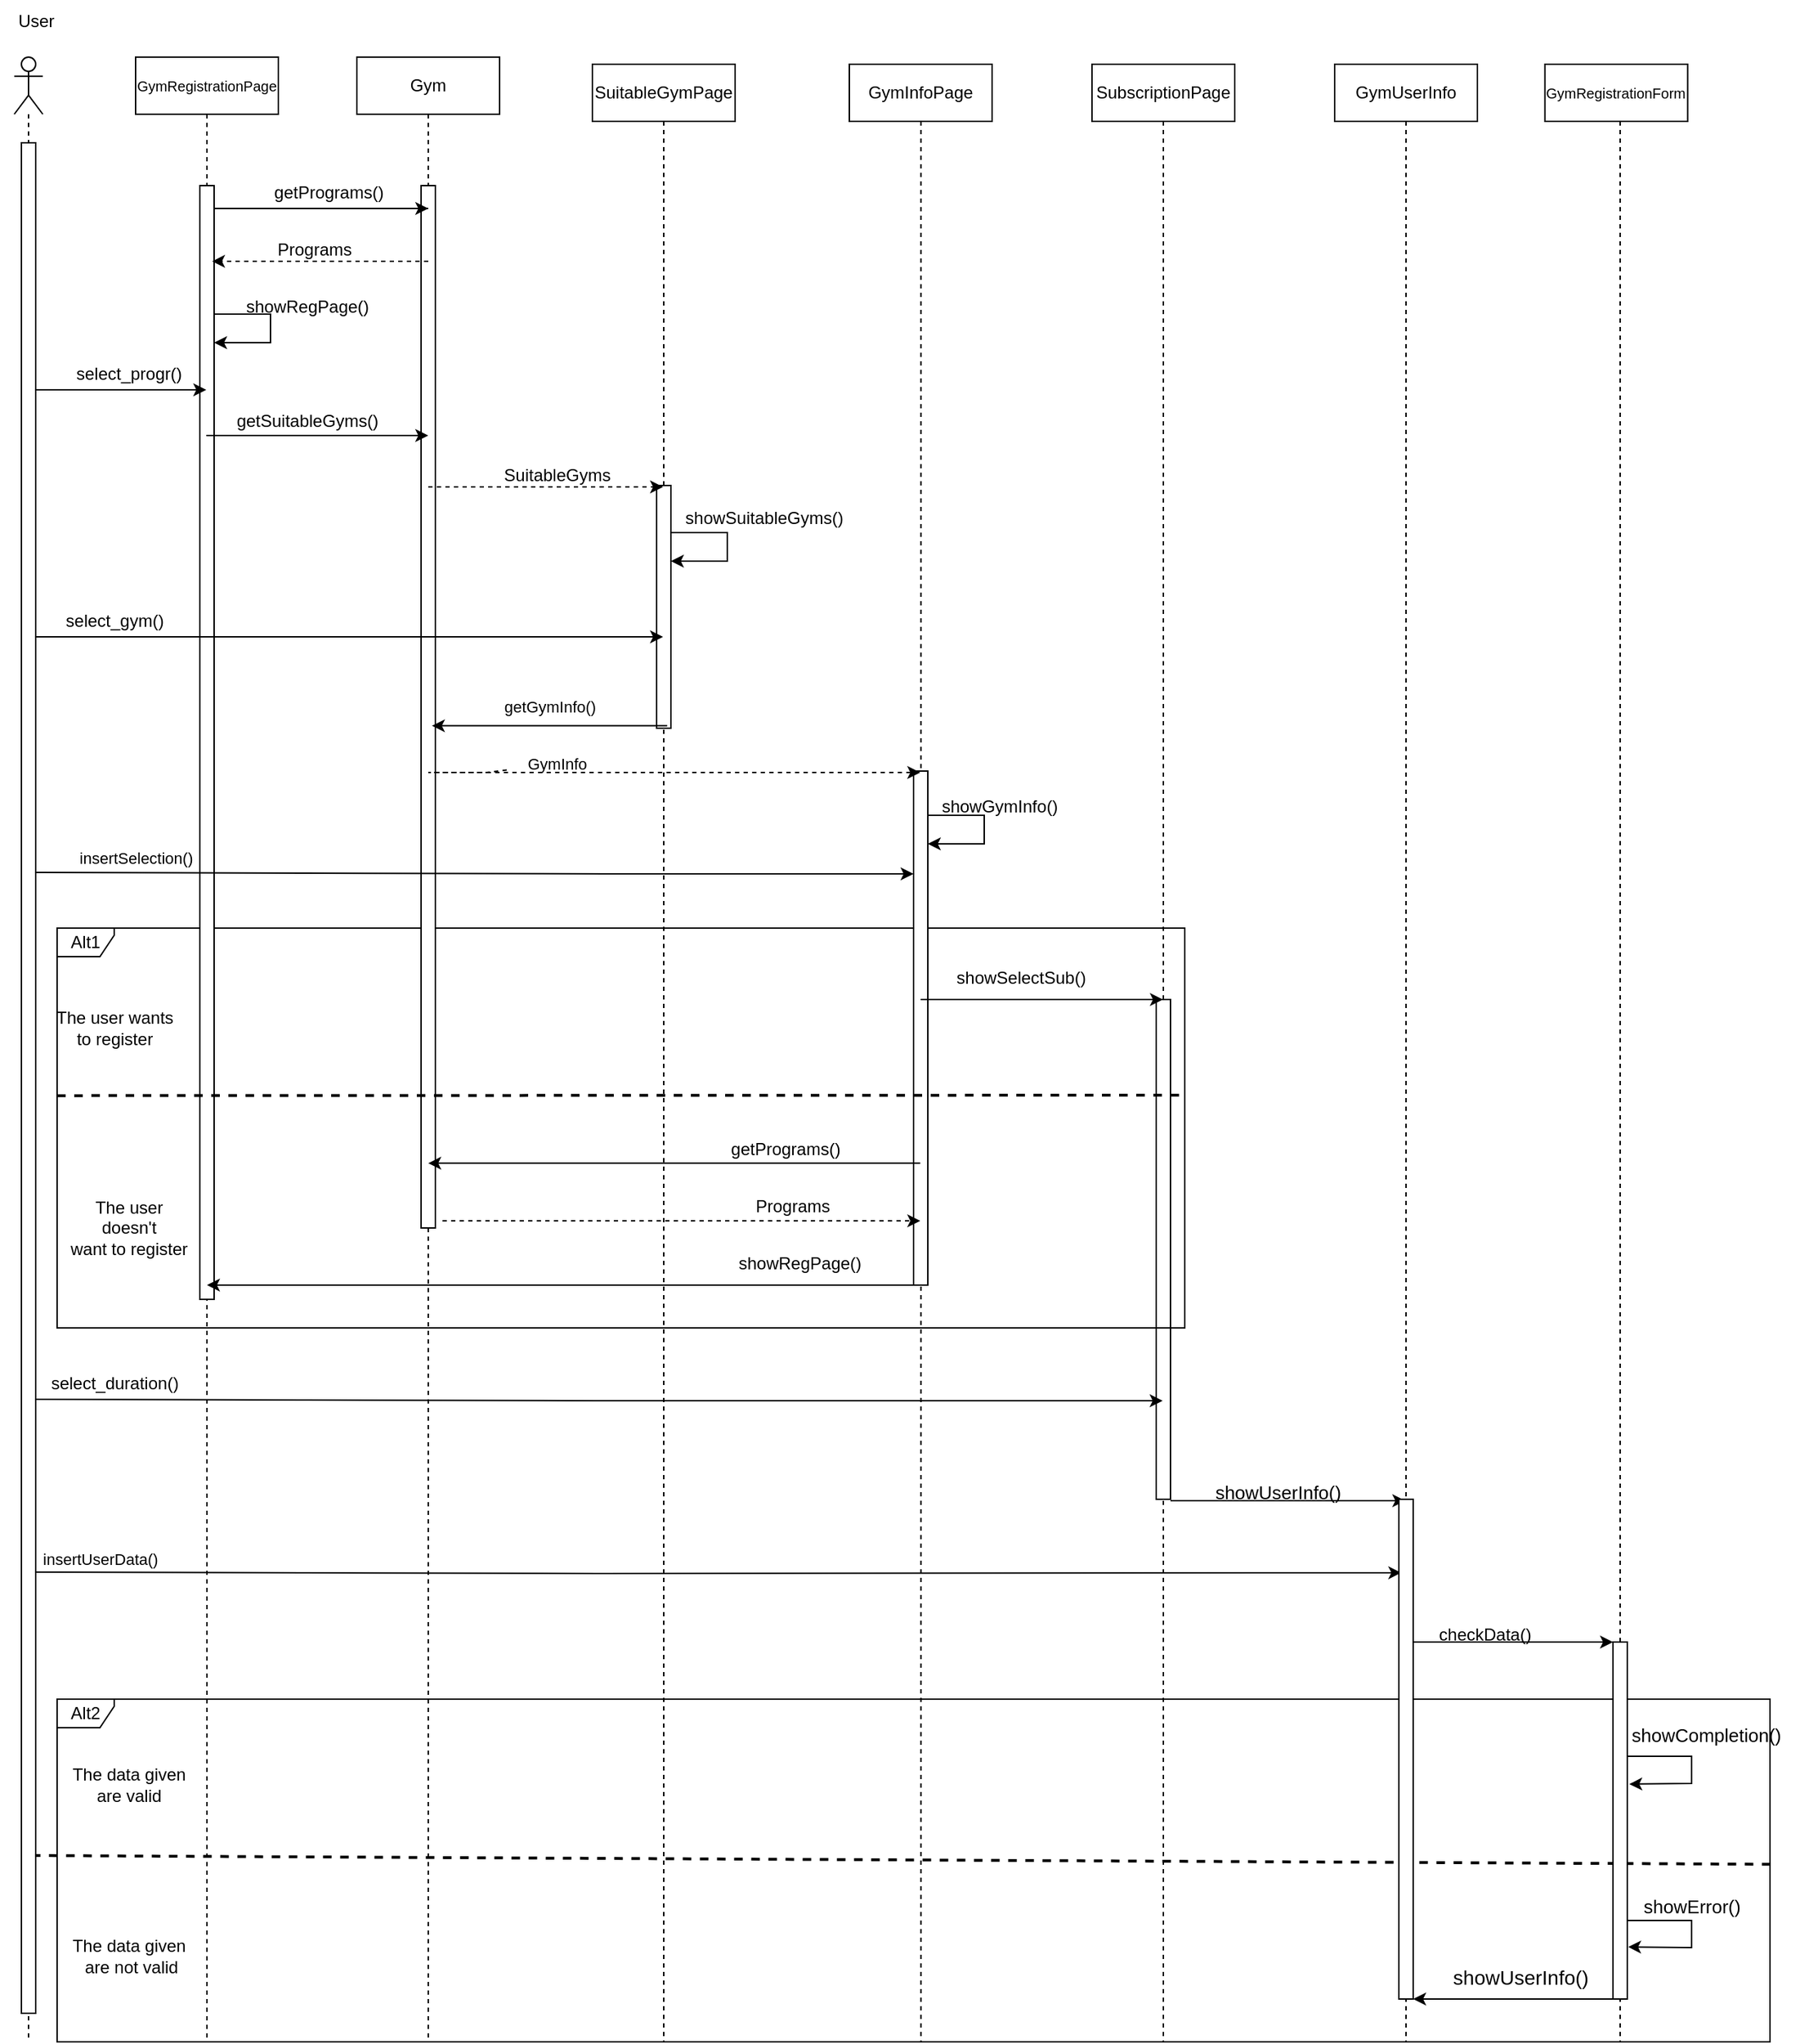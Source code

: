 <mxfile version="21.3.5" type="device">
  <diagram name="Σελίδα-1" id="bnlR6SahmsRWUH3v-4KW">
    <mxGraphModel dx="1457" dy="783" grid="1" gridSize="10" guides="1" tooltips="1" connect="1" arrows="1" fold="1" page="1" pageScale="1" pageWidth="1169" pageHeight="1654" math="0" shadow="0">
      <root>
        <mxCell id="0" />
        <mxCell id="1" parent="0" />
        <mxCell id="4nMGlKhWPUo4mE3yYb9U-2" value="" style="shape=umlLifeline;perimeter=lifelinePerimeter;whiteSpace=wrap;html=1;container=1;dropTarget=0;collapsible=0;recursiveResize=0;outlineConnect=0;portConstraint=eastwest;newEdgeStyle={&quot;edgeStyle&quot;:&quot;elbowEdgeStyle&quot;,&quot;elbow&quot;:&quot;vertical&quot;,&quot;curved&quot;:0,&quot;rounded&quot;:0};participant=umlBoundary;" parent="1" vertex="1">
          <mxGeometry x="790" y="265" width="50" height="1385" as="geometry" />
        </mxCell>
        <mxCell id="_HtZvy6H4poGQE2jAPsX-6" value="" style="html=1;points=[];perimeter=orthogonalPerimeter;" parent="1" vertex="1">
          <mxGeometry x="810" y="920" width="10" height="350" as="geometry" />
        </mxCell>
        <mxCell id="nyDjOfrzS_PwR3EFZTjZ-3" value="" style="shape=umlLifeline;perimeter=lifelinePerimeter;whiteSpace=wrap;html=1;container=1;dropTarget=0;collapsible=0;recursiveResize=0;outlineConnect=0;portConstraint=eastwest;newEdgeStyle={&quot;edgeStyle&quot;:&quot;elbowEdgeStyle&quot;,&quot;elbow&quot;:&quot;vertical&quot;,&quot;curved&quot;:0,&quot;rounded&quot;:0};participant=umlBoundary;" parent="1" vertex="1">
          <mxGeometry x="620.19" y="265" width="50" height="1385" as="geometry" />
        </mxCell>
        <mxCell id="4nMGlKhWPUo4mE3yYb9U-44" value="Alt1" style="shape=umlFrame;whiteSpace=wrap;html=1;pointerEvents=0;width=40;height=20;" parent="1" vertex="1">
          <mxGeometry x="40" y="870" width="790" height="280" as="geometry" />
        </mxCell>
        <mxCell id="_HtZvy6H4poGQE2jAPsX-5" value="" style="html=1;points=[];perimeter=orthogonalPerimeter;" parent="1" vertex="1">
          <mxGeometry x="640" y="760" width="10" height="360" as="geometry" />
        </mxCell>
        <mxCell id="nyDjOfrzS_PwR3EFZTjZ-5" value="" style="shape=umlLifeline;perimeter=lifelinePerimeter;whiteSpace=wrap;html=1;container=1;dropTarget=0;collapsible=0;recursiveResize=0;outlineConnect=0;portConstraint=eastwest;newEdgeStyle={&quot;edgeStyle&quot;:&quot;elbowEdgeStyle&quot;,&quot;elbow&quot;:&quot;vertical&quot;,&quot;curved&quot;:0,&quot;rounded&quot;:0};participant=umlBoundary;" parent="1" vertex="1">
          <mxGeometry x="120" y="260" width="50" height="1390" as="geometry" />
        </mxCell>
        <mxCell id="_HtZvy6H4poGQE2jAPsX-2" value="" style="html=1;points=[];perimeter=orthogonalPerimeter;" parent="1" vertex="1">
          <mxGeometry x="140" y="350" width="10" height="780" as="geometry" />
        </mxCell>
        <mxCell id="nyDjOfrzS_PwR3EFZTjZ-4" value="" style="shape=umlLifeline;perimeter=lifelinePerimeter;whiteSpace=wrap;html=1;container=1;dropTarget=0;collapsible=0;recursiveResize=0;outlineConnect=0;portConstraint=eastwest;newEdgeStyle={&quot;edgeStyle&quot;:&quot;elbowEdgeStyle&quot;,&quot;elbow&quot;:&quot;vertical&quot;,&quot;curved&quot;:0,&quot;rounded&quot;:0};participant=umlBoundary;" parent="1" vertex="1">
          <mxGeometry x="440" y="265" width="50" height="1385" as="geometry" />
        </mxCell>
        <mxCell id="_HtZvy6H4poGQE2jAPsX-4" value="" style="html=1;points=[];perimeter=orthogonalPerimeter;" parent="1" vertex="1">
          <mxGeometry x="460" y="560" width="10" height="170" as="geometry" />
        </mxCell>
        <mxCell id="nyDjOfrzS_PwR3EFZTjZ-8" value="" style="shape=umlLifeline;perimeter=lifelinePerimeter;whiteSpace=wrap;html=1;container=1;dropTarget=0;collapsible=0;recursiveResize=0;outlineConnect=0;portConstraint=eastwest;newEdgeStyle={&quot;edgeStyle&quot;:&quot;elbowEdgeStyle&quot;,&quot;elbow&quot;:&quot;vertical&quot;,&quot;curved&quot;:0,&quot;rounded&quot;:0};participant=umlEntity;" parent="1" vertex="1">
          <mxGeometry x="280" y="260" width="40" height="1390" as="geometry" />
        </mxCell>
        <mxCell id="_HtZvy6H4poGQE2jAPsX-3" value="" style="html=1;points=[];perimeter=orthogonalPerimeter;" parent="1" vertex="1">
          <mxGeometry x="295" y="350" width="10" height="730" as="geometry" />
        </mxCell>
        <mxCell id="nyDjOfrzS_PwR3EFZTjZ-1" value="" style="shape=umlLifeline;perimeter=lifelinePerimeter;whiteSpace=wrap;html=1;container=1;dropTarget=0;collapsible=0;recursiveResize=0;outlineConnect=0;portConstraint=eastwest;newEdgeStyle={&quot;edgeStyle&quot;:&quot;elbowEdgeStyle&quot;,&quot;elbow&quot;:&quot;vertical&quot;,&quot;curved&quot;:0,&quot;rounded&quot;:0};participant=umlActor;" parent="1" vertex="1">
          <mxGeometry x="10" y="260" width="20" height="1390" as="geometry" />
        </mxCell>
        <mxCell id="nyDjOfrzS_PwR3EFZTjZ-2" value="" style="shape=umlLifeline;perimeter=lifelinePerimeter;whiteSpace=wrap;html=1;container=1;dropTarget=0;collapsible=0;recursiveResize=0;outlineConnect=0;portConstraint=eastwest;newEdgeStyle={&quot;edgeStyle&quot;:&quot;elbowEdgeStyle&quot;,&quot;elbow&quot;:&quot;vertical&quot;,&quot;curved&quot;:0,&quot;rounded&quot;:0};participant=umlBoundary;" parent="1" vertex="1">
          <mxGeometry x="960" y="265" width="50" height="1385" as="geometry" />
        </mxCell>
        <mxCell id="4nMGlKhWPUo4mE3yYb9U-8" value="User" style="text;html=1;align=center;verticalAlign=middle;resizable=0;points=[];autosize=1;strokeColor=none;fillColor=none;" parent="1" vertex="1">
          <mxGeometry y="220" width="50" height="30" as="geometry" />
        </mxCell>
        <mxCell id="4nMGlKhWPUo4mE3yYb9U-10" value="" style="endArrow=classic;html=1;rounded=0;" parent="1" source="nyDjOfrzS_PwR3EFZTjZ-3" target="nyDjOfrzS_PwR3EFZTjZ-8" edge="1">
          <mxGeometry width="50" height="50" relative="1" as="geometry">
            <mxPoint x="635.19" y="1034.66" as="sourcePoint" />
            <mxPoint x="300" y="1030" as="targetPoint" />
            <Array as="points">
              <mxPoint x="546.19" y="1034.66" />
              <mxPoint x="566.19" y="1034.66" />
            </Array>
          </mxGeometry>
        </mxCell>
        <mxCell id="4nMGlKhWPUo4mE3yYb9U-17" value="getPrograms()" style="text;html=1;align=center;verticalAlign=middle;resizable=0;points=[];autosize=1;strokeColor=none;fillColor=none;" parent="1" vertex="1">
          <mxGeometry x="500" y="1010" width="100" height="30" as="geometry" />
        </mxCell>
        <mxCell id="4nMGlKhWPUo4mE3yYb9U-19" value="" style="endArrow=classic;html=1;rounded=0;dashed=1;" parent="1" edge="1" target="nyDjOfrzS_PwR3EFZTjZ-4">
          <mxGeometry x="-0.179" y="-11" width="50" height="50" relative="1" as="geometry">
            <mxPoint x="300" y="561" as="sourcePoint" />
            <mxPoint x="144.548" y="561" as="targetPoint" />
            <Array as="points" />
            <mxPoint x="11" y="-11" as="offset" />
          </mxGeometry>
        </mxCell>
        <mxCell id="4nMGlKhWPUo4mE3yYb9U-21" value="Programs" style="text;html=1;align=center;verticalAlign=middle;resizable=0;points=[];autosize=1;strokeColor=none;fillColor=none;" parent="1" vertex="1">
          <mxGeometry x="515.19" y="1050" width="80" height="30" as="geometry" />
        </mxCell>
        <mxCell id="4nMGlKhWPUo4mE3yYb9U-22" value="showRegPage()" style="text;html=1;align=center;verticalAlign=middle;resizable=0;points=[];autosize=1;strokeColor=none;fillColor=none;" parent="1" vertex="1">
          <mxGeometry x="505.19" y="1090" width="110" height="30" as="geometry" />
        </mxCell>
        <mxCell id="4nMGlKhWPUo4mE3yYb9U-23" value="" style="endArrow=classic;html=1;rounded=0;" parent="1" edge="1">
          <mxGeometry width="50" height="50" relative="1" as="geometry">
            <mxPoint x="19.81" y="493" as="sourcePoint" />
            <mxPoint x="144.5" y="493" as="targetPoint" />
            <Array as="points">
              <mxPoint x="100" y="493" />
            </Array>
          </mxGeometry>
        </mxCell>
        <mxCell id="4nMGlKhWPUo4mE3yYb9U-28" value="getSuitableGyms()" style="text;html=1;align=center;verticalAlign=middle;resizable=0;points=[];autosize=1;strokeColor=none;fillColor=none;" parent="1" vertex="1">
          <mxGeometry x="155" y="500" width="120" height="30" as="geometry" />
        </mxCell>
        <mxCell id="4nMGlKhWPUo4mE3yYb9U-31" value="SuitableGyms" style="text;html=1;align=center;verticalAlign=middle;resizable=0;points=[];autosize=1;strokeColor=none;fillColor=none;" parent="1" vertex="1">
          <mxGeometry x="340" y="538" width="100" height="30" as="geometry" />
        </mxCell>
        <mxCell id="4nMGlKhWPUo4mE3yYb9U-33" value="showSuitableGyms()" style="text;html=1;align=center;verticalAlign=middle;resizable=0;points=[];autosize=1;strokeColor=none;fillColor=none;" parent="1" vertex="1">
          <mxGeometry x="470" y="568" width="130" height="30" as="geometry" />
        </mxCell>
        <mxCell id="4nMGlKhWPUo4mE3yYb9U-34" value="" style="endArrow=classic;html=1;rounded=0;" parent="1" edge="1">
          <mxGeometry width="50" height="50" relative="1" as="geometry">
            <mxPoint x="15" y="666" as="sourcePoint" />
            <mxPoint x="464.5" y="666" as="targetPoint" />
            <Array as="points">
              <mxPoint x="90" y="666" />
            </Array>
          </mxGeometry>
        </mxCell>
        <mxCell id="4nMGlKhWPUo4mE3yYb9U-35" value="select_gym()" style="text;html=1;align=center;verticalAlign=middle;resizable=0;points=[];autosize=1;strokeColor=none;fillColor=none;" parent="1" vertex="1">
          <mxGeometry x="35" y="640" width="90" height="30" as="geometry" />
        </mxCell>
        <mxCell id="4nMGlKhWPUo4mE3yYb9U-40" value="" style="endArrow=classic;html=1;rounded=0;dashed=1;" parent="1" source="4nMGlKhWPUo4mE3yYb9U-39" edge="1" target="nyDjOfrzS_PwR3EFZTjZ-3">
          <mxGeometry x="-0.179" y="-11" width="50" height="50" relative="1" as="geometry">
            <mxPoint x="300" y="761" as="sourcePoint" />
            <mxPoint x="470" y="761" as="targetPoint" />
            <Array as="points">
              <mxPoint x="341" y="761" />
              <mxPoint x="300" y="761" />
            </Array>
            <mxPoint x="11" y="-11" as="offset" />
          </mxGeometry>
        </mxCell>
        <mxCell id="4nMGlKhWPUo4mE3yYb9U-41" value="" style="endArrow=classic;html=1;rounded=0;" parent="1" edge="1">
          <mxGeometry width="50" height="50" relative="1" as="geometry">
            <mxPoint x="467.4" y="728.31" as="sourcePoint" />
            <mxPoint x="302.59" y="728.31" as="targetPoint" />
            <Array as="points" />
          </mxGeometry>
        </mxCell>
        <mxCell id="4nMGlKhWPUo4mE3yYb9U-43" value="insertSelection()" style="endArrow=classic;html=1;rounded=0;" parent="1" edge="1">
          <mxGeometry x="-0.776" y="10" width="50" height="50" relative="1" as="geometry">
            <mxPoint x="25.5" y="831" as="sourcePoint" />
            <mxPoint x="640" y="832" as="targetPoint" />
            <Array as="points">
              <mxPoint x="425.5" y="832" />
            </Array>
            <mxPoint as="offset" />
          </mxGeometry>
        </mxCell>
        <mxCell id="4nMGlKhWPUo4mE3yYb9U-45" value="" style="endArrow=none;dashed=1;html=1;rounded=0;strokeWidth=2;exitX=0;exitY=0.419;exitDx=0;exitDy=0;exitPerimeter=0;" parent="1" source="4nMGlKhWPUo4mE3yYb9U-44" edge="1">
          <mxGeometry width="50" height="50" relative="1" as="geometry">
            <mxPoint x="40" y="1126" as="sourcePoint" />
            <mxPoint x="830" y="987" as="targetPoint" />
          </mxGeometry>
        </mxCell>
        <mxCell id="4nMGlKhWPUo4mE3yYb9U-46" value="The user wants &lt;br&gt;to register" style="text;html=1;align=center;verticalAlign=middle;resizable=0;points=[];autosize=1;strokeColor=none;fillColor=none;" parent="1" vertex="1">
          <mxGeometry x="25" y="920" width="110" height="40" as="geometry" />
        </mxCell>
        <mxCell id="4nMGlKhWPUo4mE3yYb9U-47" value="The user &lt;br&gt;doesn&#39;t &lt;br&gt;want to register" style="text;html=1;align=center;verticalAlign=middle;resizable=0;points=[];autosize=1;strokeColor=none;fillColor=none;" parent="1" vertex="1">
          <mxGeometry x="35" y="1050" width="110" height="60" as="geometry" />
        </mxCell>
        <mxCell id="4nMGlKhWPUo4mE3yYb9U-48" value="" style="endArrow=classic;html=1;rounded=0;" parent="1" edge="1">
          <mxGeometry width="50" height="50" relative="1" as="geometry">
            <mxPoint x="645.0" y="920" as="sourcePoint" />
            <mxPoint x="814.69" y="920.0" as="targetPoint" />
            <Array as="points">
              <mxPoint x="712.94" y="920" />
            </Array>
          </mxGeometry>
        </mxCell>
        <mxCell id="4nMGlKhWPUo4mE3yYb9U-49" value="showSelectSub()" style="text;html=1;align=center;verticalAlign=middle;resizable=0;points=[];autosize=1;strokeColor=none;fillColor=none;" parent="1" vertex="1">
          <mxGeometry x="660" y="890" width="110" height="30" as="geometry" />
        </mxCell>
        <mxCell id="4nMGlKhWPUo4mE3yYb9U-24" value="select_progr()" style="text;html=1;align=center;verticalAlign=middle;resizable=0;points=[];autosize=1;strokeColor=none;fillColor=none;" parent="1" vertex="1">
          <mxGeometry x="40" y="467" width="100" height="30" as="geometry" />
        </mxCell>
        <mxCell id="4nMGlKhWPUo4mE3yYb9U-42" value="showGymInfo()" style="text;html=1;align=center;verticalAlign=middle;resizable=0;points=[];autosize=1;strokeColor=none;fillColor=none;" parent="1" vertex="1">
          <mxGeometry x="650" y="770" width="100" height="30" as="geometry" />
        </mxCell>
        <mxCell id="4nMGlKhWPUo4mE3yYb9U-59" value="" style="endArrow=classic;html=1;rounded=0;dashed=1;" parent="1" target="nyDjOfrzS_PwR3EFZTjZ-3" edge="1">
          <mxGeometry width="50" height="50" relative="1" as="geometry">
            <mxPoint x="310" y="1075" as="sourcePoint" />
            <mxPoint x="300" y="1075" as="targetPoint" />
            <Array as="points">
              <mxPoint x="330" y="1075" />
            </Array>
          </mxGeometry>
        </mxCell>
        <mxCell id="4nMGlKhWPUo4mE3yYb9U-62" value="getGymInfo()" style="text;html=1;align=center;verticalAlign=middle;resizable=0;points=[];autosize=1;strokeColor=none;fillColor=none;fontSize=11;" parent="1" vertex="1">
          <mxGeometry x="340" y="700" width="90" height="30" as="geometry" />
        </mxCell>
        <mxCell id="4nMGlKhWPUo4mE3yYb9U-64" value="showRegPage()" style="text;html=1;align=center;verticalAlign=middle;resizable=0;points=[];autosize=1;strokeColor=none;fillColor=none;" parent="1" vertex="1">
          <mxGeometry x="160.0" y="420" width="110" height="30" as="geometry" />
        </mxCell>
        <mxCell id="4nMGlKhWPUo4mE3yYb9U-66" value="getPrograms()" style="text;html=1;align=center;verticalAlign=middle;resizable=0;points=[];autosize=1;strokeColor=none;fillColor=none;" parent="1" vertex="1">
          <mxGeometry x="180" y="340" width="100" height="30" as="geometry" />
        </mxCell>
        <mxCell id="4nMGlKhWPUo4mE3yYb9U-67" value="Programs" style="text;html=1;align=center;verticalAlign=middle;resizable=0;points=[];autosize=1;strokeColor=none;fillColor=none;" parent="1" vertex="1">
          <mxGeometry x="180" y="380" width="80" height="30" as="geometry" />
        </mxCell>
        <mxCell id="4nMGlKhWPUo4mE3yYb9U-68" value="" style="endArrow=classic;html=1;rounded=0;dashed=1;entryX=0.856;entryY=0.068;entryDx=0;entryDy=0;entryPerimeter=0;" parent="1" edge="1" target="_HtZvy6H4poGQE2jAPsX-2">
          <mxGeometry x="-0.179" y="-11" width="50" height="50" relative="1" as="geometry">
            <mxPoint x="300.0" y="403" as="sourcePoint" />
            <mxPoint x="144.81" y="403" as="targetPoint" />
            <Array as="points">
              <mxPoint x="240.0" y="403" />
            </Array>
            <mxPoint x="11" y="-11" as="offset" />
          </mxGeometry>
        </mxCell>
        <mxCell id="4nMGlKhWPUo4mE3yYb9U-69" value="" style="endArrow=classic;html=1;rounded=0;" parent="1" edge="1">
          <mxGeometry width="50" height="50" relative="1" as="geometry">
            <mxPoint x="300" y="366" as="sourcePoint" />
            <mxPoint x="300" y="366" as="targetPoint" />
            <Array as="points">
              <mxPoint x="150" y="366" />
            </Array>
          </mxGeometry>
        </mxCell>
        <mxCell id="4nMGlKhWPUo4mE3yYb9U-70" value="select_duration()" style="text;html=1;align=center;verticalAlign=middle;resizable=0;points=[];autosize=1;strokeColor=none;fillColor=none;" parent="1" vertex="1">
          <mxGeometry x="25" y="1174" width="110" height="30" as="geometry" />
        </mxCell>
        <mxCell id="4nMGlKhWPUo4mE3yYb9U-71" value="" style="endArrow=classic;html=1;rounded=0;" parent="1" target="4nMGlKhWPUo4mE3yYb9U-2" edge="1">
          <mxGeometry x="-0.471" y="11" width="50" height="50" relative="1" as="geometry">
            <mxPoint x="20" y="1200" as="sourcePoint" />
            <mxPoint x="644.5" y="1201" as="targetPoint" />
            <Array as="points">
              <mxPoint x="420" y="1201" />
            </Array>
            <mxPoint as="offset" />
          </mxGeometry>
        </mxCell>
        <mxCell id="4nMGlKhWPUo4mE3yYb9U-72" value="" style="endArrow=classic;html=1;rounded=0;" parent="1" edge="1">
          <mxGeometry x="-0.471" y="11" width="50" height="50" relative="1" as="geometry">
            <mxPoint x="820" y="1271" as="sourcePoint" />
            <mxPoint x="984.5" y="1271" as="targetPoint" />
            <Array as="points">
              <mxPoint x="820" y="1271" />
            </Array>
            <mxPoint as="offset" />
          </mxGeometry>
        </mxCell>
        <mxCell id="4nMGlKhWPUo4mE3yYb9U-75" value="insertUserData()" style="endArrow=classic;html=1;rounded=0;entryX=0.167;entryY=0.147;entryDx=0;entryDy=0;entryPerimeter=0;" parent="1" edge="1" target="_HtZvy6H4poGQE2jAPsX-7">
          <mxGeometry x="-0.896" y="9" width="50" height="50" relative="1" as="geometry">
            <mxPoint x="20" y="1321" as="sourcePoint" />
            <mxPoint x="970" y="1322" as="targetPoint" />
            <Array as="points">
              <mxPoint x="420" y="1322" />
            </Array>
            <mxPoint as="offset" />
          </mxGeometry>
        </mxCell>
        <mxCell id="4nMGlKhWPUo4mE3yYb9U-77" value="checkData()" style="text;html=1;align=center;verticalAlign=middle;resizable=0;points=[];autosize=1;strokeColor=none;fillColor=none;" parent="1" vertex="1">
          <mxGeometry x="995" y="1350" width="90" height="30" as="geometry" />
        </mxCell>
        <mxCell id="4nMGlKhWPUo4mE3yYb9U-78" value="Alt2" style="shape=umlFrame;whiteSpace=wrap;html=1;pointerEvents=0;width=40;height=20;" parent="1" vertex="1">
          <mxGeometry x="40" y="1410" width="1200" height="240" as="geometry" />
        </mxCell>
        <mxCell id="4nMGlKhWPUo4mE3yYb9U-79" value="" style="endArrow=none;dashed=1;html=1;rounded=0;strokeWidth=2;entryX=1.001;entryY=0.488;entryDx=0;entryDy=0;entryPerimeter=0;exitX=0;exitY=0.419;exitDx=0;exitDy=0;exitPerimeter=0;" parent="1" edge="1">
          <mxGeometry width="50" height="50" relative="1" as="geometry">
            <mxPoint x="22.31" y="1519.5" as="sourcePoint" />
            <mxPoint x="1241.22" y="1525.64" as="targetPoint" />
            <Array as="points" />
          </mxGeometry>
        </mxCell>
        <mxCell id="4nMGlKhWPUo4mE3yYb9U-80" value="The data given&lt;br&gt;are valid" style="text;html=1;align=center;verticalAlign=middle;resizable=0;points=[];autosize=1;strokeColor=none;fillColor=none;" parent="1" vertex="1">
          <mxGeometry x="40" y="1450" width="100" height="40" as="geometry" />
        </mxCell>
        <mxCell id="4nMGlKhWPUo4mE3yYb9U-81" value="The data given&lt;br&gt;&amp;nbsp;are not&amp;nbsp;valid" style="text;html=1;align=center;verticalAlign=middle;resizable=0;points=[];autosize=1;strokeColor=none;fillColor=none;" parent="1" vertex="1">
          <mxGeometry x="40" y="1570" width="100" height="40" as="geometry" />
        </mxCell>
        <mxCell id="4nMGlKhWPUo4mE3yYb9U-82" value="" style="endArrow=classic;html=1;rounded=0;entryX=1.061;entryY=0.854;entryDx=0;entryDy=0;entryPerimeter=0;" parent="1" target="_HtZvy6H4poGQE2jAPsX-8" edge="1">
          <mxGeometry x="1" y="392" width="50" height="50" relative="1" as="geometry">
            <mxPoint x="1139.999" y="1565" as="sourcePoint" />
            <mxPoint x="1151.07" y="1585" as="targetPoint" />
            <Array as="points">
              <mxPoint x="1185.07" y="1565" />
              <mxPoint x="1185.07" y="1584" />
            </Array>
            <mxPoint x="-367" y="-228" as="offset" />
          </mxGeometry>
        </mxCell>
        <mxCell id="4nMGlKhWPUo4mE3yYb9U-83" value="showCompletion()" style="text;html=1;align=center;verticalAlign=middle;resizable=0;points=[];autosize=1;strokeColor=none;fillColor=none;fontSize=13;" parent="1" vertex="1">
          <mxGeometry x="1130" y="1420" width="130" height="30" as="geometry" />
        </mxCell>
        <mxCell id="4nMGlKhWPUo4mE3yYb9U-84" value="showError()" style="text;html=1;align=center;verticalAlign=middle;resizable=0;points=[];autosize=1;strokeColor=none;fillColor=none;fontSize=13;" parent="1" vertex="1">
          <mxGeometry x="1140" y="1540" width="90" height="30" as="geometry" />
        </mxCell>
        <mxCell id="4nMGlKhWPUo4mE3yYb9U-89" value="showUserInfo()" style="text;html=1;align=center;verticalAlign=middle;resizable=0;points=[];autosize=1;strokeColor=none;fillColor=none;fontSize=13;" parent="1" vertex="1">
          <mxGeometry x="840" y="1250" width="110" height="30" as="geometry" />
        </mxCell>
        <mxCell id="MFRJw0hke19sb6FxKmCz-1" value="" style="shape=umlLifeline;perimeter=lifelinePerimeter;whiteSpace=wrap;html=1;container=1;dropTarget=0;collapsible=0;recursiveResize=0;outlineConnect=0;portConstraint=eastwest;newEdgeStyle={&quot;edgeStyle&quot;:&quot;elbowEdgeStyle&quot;,&quot;elbow&quot;:&quot;vertical&quot;,&quot;curved&quot;:0,&quot;rounded&quot;:0};participant=umlEntity;" parent="1" vertex="1">
          <mxGeometry x="1115" y="265" width="40" height="1385" as="geometry" />
        </mxCell>
        <mxCell id="MFRJw0hke19sb6FxKmCz-3" value="" style="endArrow=classic;html=1;rounded=0;" parent="1" edge="1">
          <mxGeometry x="-0.471" y="11" width="50" height="50" relative="1" as="geometry">
            <mxPoint x="982.31" y="1370" as="sourcePoint" />
            <mxPoint x="1130" y="1370" as="targetPoint" />
            <Array as="points">
              <mxPoint x="982.31" y="1370" />
            </Array>
            <mxPoint as="offset" />
          </mxGeometry>
        </mxCell>
        <mxCell id="MFRJw0hke19sb6FxKmCz-4" value="" style="endArrow=classic;html=1;rounded=0;entryX=1.144;entryY=0.398;entryDx=0;entryDy=0;entryPerimeter=0;" parent="1" target="_HtZvy6H4poGQE2jAPsX-8" edge="1">
          <mxGeometry x="1" y="392" width="50" height="50" relative="1" as="geometry">
            <mxPoint x="1139.999" y="1450" as="sourcePoint" />
            <mxPoint x="1151.07" y="1470" as="targetPoint" />
            <Array as="points">
              <mxPoint x="1185.07" y="1450" />
              <mxPoint x="1185.07" y="1469" />
            </Array>
            <mxPoint x="-367" y="-228" as="offset" />
          </mxGeometry>
        </mxCell>
        <mxCell id="MFRJw0hke19sb6FxKmCz-7" value="" style="endArrow=classic;html=1;rounded=0;" parent="1" edge="1">
          <mxGeometry width="50" height="50" relative="1" as="geometry">
            <mxPoint x="1130" y="1620" as="sourcePoint" />
            <mxPoint x="990" y="1620" as="targetPoint" />
            <Array as="points">
              <mxPoint x="1061.19" y="1620" />
              <mxPoint x="1081.19" y="1620" />
            </Array>
          </mxGeometry>
        </mxCell>
        <mxCell id="_HtZvy6H4poGQE2jAPsX-1" value="" style="html=1;points=[];perimeter=orthogonalPerimeter;" parent="1" vertex="1">
          <mxGeometry x="15" y="320" width="10" height="1310" as="geometry" />
        </mxCell>
        <mxCell id="_HtZvy6H4poGQE2jAPsX-7" value="" style="html=1;points=[];perimeter=orthogonalPerimeter;" parent="1" vertex="1">
          <mxGeometry x="980" y="1270" width="10" height="350" as="geometry" />
        </mxCell>
        <mxCell id="_HtZvy6H4poGQE2jAPsX-8" value="" style="html=1;points=[];perimeter=orthogonalPerimeter;" parent="1" vertex="1">
          <mxGeometry x="1130" y="1370" width="10" height="250" as="geometry" />
        </mxCell>
        <mxCell id="sL1GHlydoXIhzUGOK7BQ-3" value="" style="endArrow=classic;html=1;rounded=0;strokeWidth=1;fontSize=12;" parent="1" edge="1">
          <mxGeometry y="61" width="50" height="50" relative="1" as="geometry">
            <mxPoint x="150" y="440" as="sourcePoint" />
            <mxPoint x="150" y="460" as="targetPoint" />
            <Array as="points">
              <mxPoint x="189.5" y="440" />
              <mxPoint x="189.5" y="460" />
            </Array>
            <mxPoint as="offset" />
          </mxGeometry>
        </mxCell>
        <mxCell id="sL1GHlydoXIhzUGOK7BQ-6" value="" style="endArrow=classic;html=1;rounded=0;" parent="1" edge="1">
          <mxGeometry width="50" height="50" relative="1" as="geometry">
            <mxPoint x="144.548" y="525" as="sourcePoint" />
            <mxPoint x="300" y="525" as="targetPoint" />
          </mxGeometry>
        </mxCell>
        <mxCell id="4nMGlKhWPUo4mE3yYb9U-39" value="GymInfo" style="text;html=1;align=center;verticalAlign=middle;resizable=0;points=[];autosize=1;strokeColor=none;fillColor=none;fontSize=11;" parent="1" vertex="1">
          <mxGeometry x="355" y="740" width="70" height="30" as="geometry" />
        </mxCell>
        <mxCell id="sL1GHlydoXIhzUGOK7BQ-16" value="" style="endArrow=classic;html=1;rounded=0;" parent="1" source="nyDjOfrzS_PwR3EFZTjZ-3" edge="1">
          <mxGeometry width="50" height="50" relative="1" as="geometry">
            <mxPoint x="410" y="1160" as="sourcePoint" />
            <mxPoint x="145" y="1120" as="targetPoint" />
          </mxGeometry>
        </mxCell>
        <mxCell id="sL1GHlydoXIhzUGOK7BQ-17" value="showUserInfo()" style="text;html=1;align=center;verticalAlign=middle;resizable=0;points=[];autosize=1;strokeColor=none;fillColor=none;fontSize=14;" parent="1" vertex="1">
          <mxGeometry x="1005" y="1590" width="120" height="30" as="geometry" />
        </mxCell>
        <mxCell id="3fTT5cKaGZSULvSTmzJB-8" value="GymRegistrationPage" style="rounded=0;whiteSpace=wrap;html=1;fontSize=10;" parent="1" vertex="1">
          <mxGeometry x="95" y="260" width="100" height="40" as="geometry" />
        </mxCell>
        <mxCell id="3fTT5cKaGZSULvSTmzJB-9" value="Gym" style="rounded=0;whiteSpace=wrap;html=1;" parent="1" vertex="1">
          <mxGeometry x="250" y="260" width="100" height="40" as="geometry" />
        </mxCell>
        <mxCell id="3fTT5cKaGZSULvSTmzJB-10" value="SuitableGymPage" style="rounded=0;whiteSpace=wrap;html=1;" parent="1" vertex="1">
          <mxGeometry x="415" y="265" width="100" height="40" as="geometry" />
        </mxCell>
        <mxCell id="3fTT5cKaGZSULvSTmzJB-11" value="GymInfoPage" style="rounded=0;whiteSpace=wrap;html=1;" parent="1" vertex="1">
          <mxGeometry x="595" y="265" width="100" height="40" as="geometry" />
        </mxCell>
        <mxCell id="3fTT5cKaGZSULvSTmzJB-12" value="SubscriptionPage" style="rounded=0;whiteSpace=wrap;html=1;" parent="1" vertex="1">
          <mxGeometry x="765" y="265" width="100" height="40" as="geometry" />
        </mxCell>
        <mxCell id="3fTT5cKaGZSULvSTmzJB-13" value="GymUserInfo" style="rounded=0;whiteSpace=wrap;html=1;" parent="1" vertex="1">
          <mxGeometry x="935" y="265" width="100" height="40" as="geometry" />
        </mxCell>
        <mxCell id="3fTT5cKaGZSULvSTmzJB-14" value="GymRegistrationForm" style="rounded=0;whiteSpace=wrap;html=1;fontSize=10;" parent="1" vertex="1">
          <mxGeometry x="1082.31" y="265" width="100" height="40" as="geometry" />
        </mxCell>
        <mxCell id="ba3ZfpSHfsRdeNqlr0b0-2" value="" style="endArrow=classic;html=1;rounded=0;strokeWidth=1;fontSize=12;" edge="1" parent="1">
          <mxGeometry y="61" width="50" height="50" relative="1" as="geometry">
            <mxPoint x="470" y="593" as="sourcePoint" />
            <mxPoint x="470" y="613" as="targetPoint" />
            <Array as="points">
              <mxPoint x="509.5" y="593" />
              <mxPoint x="509.5" y="613" />
            </Array>
            <mxPoint as="offset" />
          </mxGeometry>
        </mxCell>
        <mxCell id="ba3ZfpSHfsRdeNqlr0b0-4" value="" style="endArrow=classic;html=1;rounded=0;strokeWidth=1;fontSize=12;" edge="1" parent="1">
          <mxGeometry y="61" width="50" height="50" relative="1" as="geometry">
            <mxPoint x="650" y="791" as="sourcePoint" />
            <mxPoint x="650" y="811" as="targetPoint" />
            <Array as="points">
              <mxPoint x="689.5" y="791" />
              <mxPoint x="689.5" y="811" />
            </Array>
            <mxPoint as="offset" />
          </mxGeometry>
        </mxCell>
      </root>
    </mxGraphModel>
  </diagram>
</mxfile>
